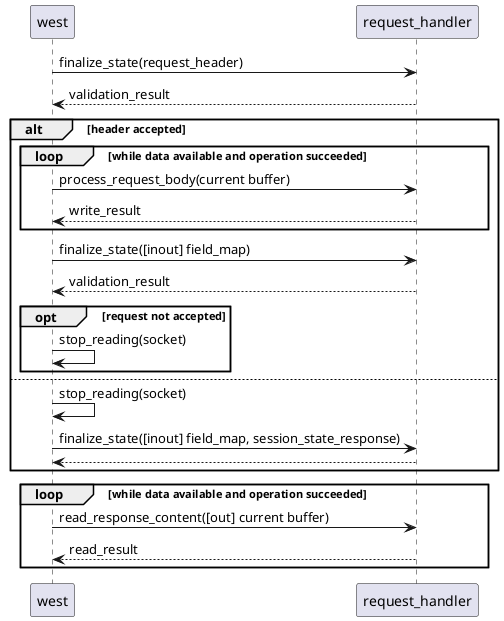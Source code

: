@startuml
west -> request_handler:finalize_state(request_header)
return validation_result
alt header accepted
	loop while data available and operation succeeded
		west -> request_handler:process_request_body(current buffer)
		return write_result
	end
	west -> request_handler:finalize_state([inout] field_map)
	return validation_result
	opt request not accepted
		west -> west:stop_reading(socket)
	end
else
	west -> west:stop_reading(socket)
	west -> request_handler:finalize_state([inout] field_map, session_state_response)
	return
end
loop while data available and operation succeeded
	west -> request_handler:read_response_content([out] current buffer)
	return read_result
end
@enduml